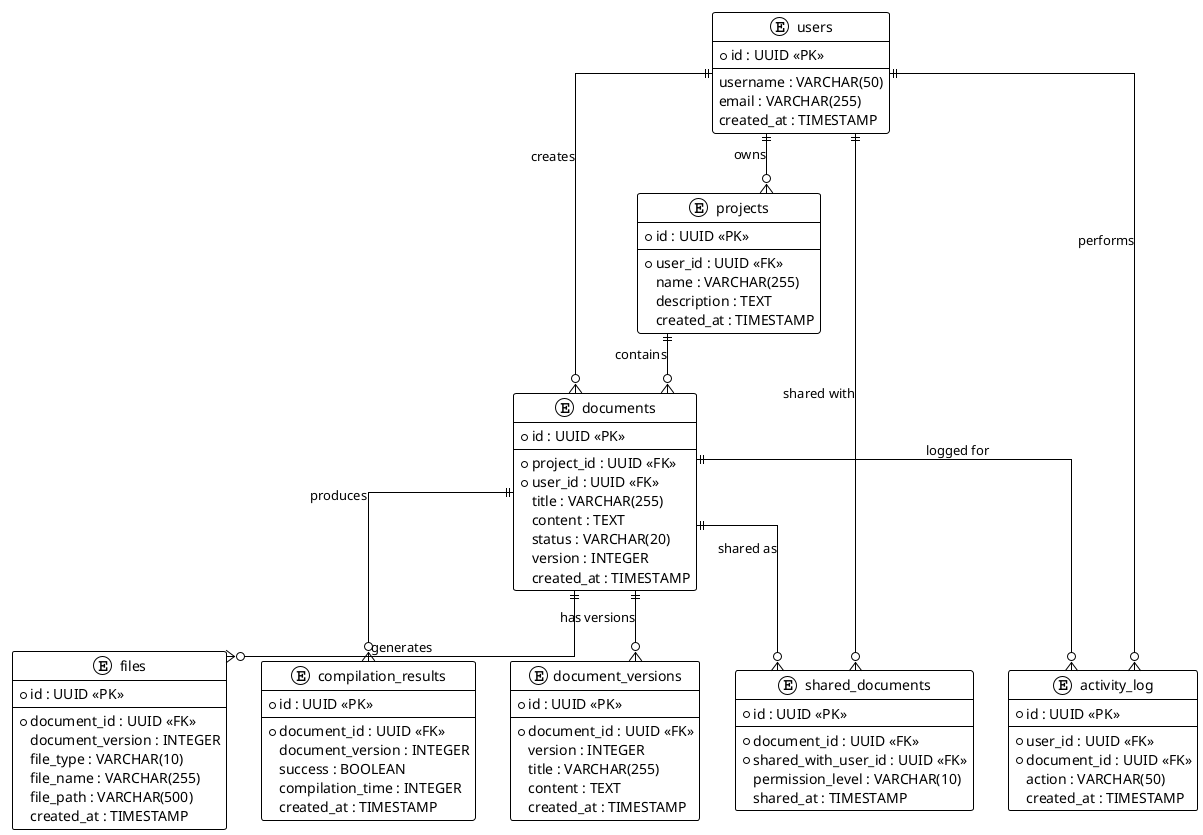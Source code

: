 @startuml database-schema
!theme plain
skinparam linetype ortho

entity "users" as users {
  * id : UUID <<PK>>
  --
  username : VARCHAR(50)
  email : VARCHAR(255)
  created_at : TIMESTAMP
}

entity "projects" as projects {
  * id : UUID <<PK>>
  --
  * user_id : UUID <<FK>>
  name : VARCHAR(255)
  description : TEXT
  created_at : TIMESTAMP
}

entity "documents" as documents {
  * id : UUID <<PK>>
  --
  * project_id : UUID <<FK>>
  * user_id : UUID <<FK>>
  title : VARCHAR(255)
  content : TEXT
  status : VARCHAR(20)
  version : INTEGER
  created_at : TIMESTAMP
}

entity "files" as files {
  * id : UUID <<PK>>
  --
  * document_id : UUID <<FK>>
  document_version : INTEGER
  file_type : VARCHAR(10)
  file_name : VARCHAR(255)
  file_path : VARCHAR(500)
  created_at : TIMESTAMP
}

entity "compilation_results" as compilation_results {
  * id : UUID <<PK>>
  --
  * document_id : UUID <<FK>>
  document_version : INTEGER
  success : BOOLEAN
  compilation_time : INTEGER
  created_at : TIMESTAMP
}

entity "document_versions" as document_versions {
  * id : UUID <<PK>>
  --
  * document_id : UUID <<FK>>
  version : INTEGER
  title : VARCHAR(255)
  content : TEXT
  created_at : TIMESTAMP
}

entity "shared_documents" as shared_documents {
  * id : UUID <<PK>>
  --
  * document_id : UUID <<FK>>
  * shared_with_user_id : UUID <<FK>>
  permission_level : VARCHAR(10)
  shared_at : TIMESTAMP
}

entity "activity_log" as activity_log {
  * id : UUID <<PK>>
  --
  * user_id : UUID <<FK>>
  * document_id : UUID <<FK>>
  action : VARCHAR(50)
  created_at : TIMESTAMP
}

' Relationships
users ||--o{ projects : "owns"
users ||--o{ documents : "creates"
projects ||--o{ documents : "contains"
documents ||--o{ files : "generates"
documents ||--o{ compilation_results : "produces"
documents ||--o{ document_versions : "has versions"
documents ||--o{ shared_documents : "shared as"
users ||--o{ shared_documents : "shared with"
users ||--o{ activity_log : "performs"
documents ||--o{ activity_log : "logged for"

@enduml 